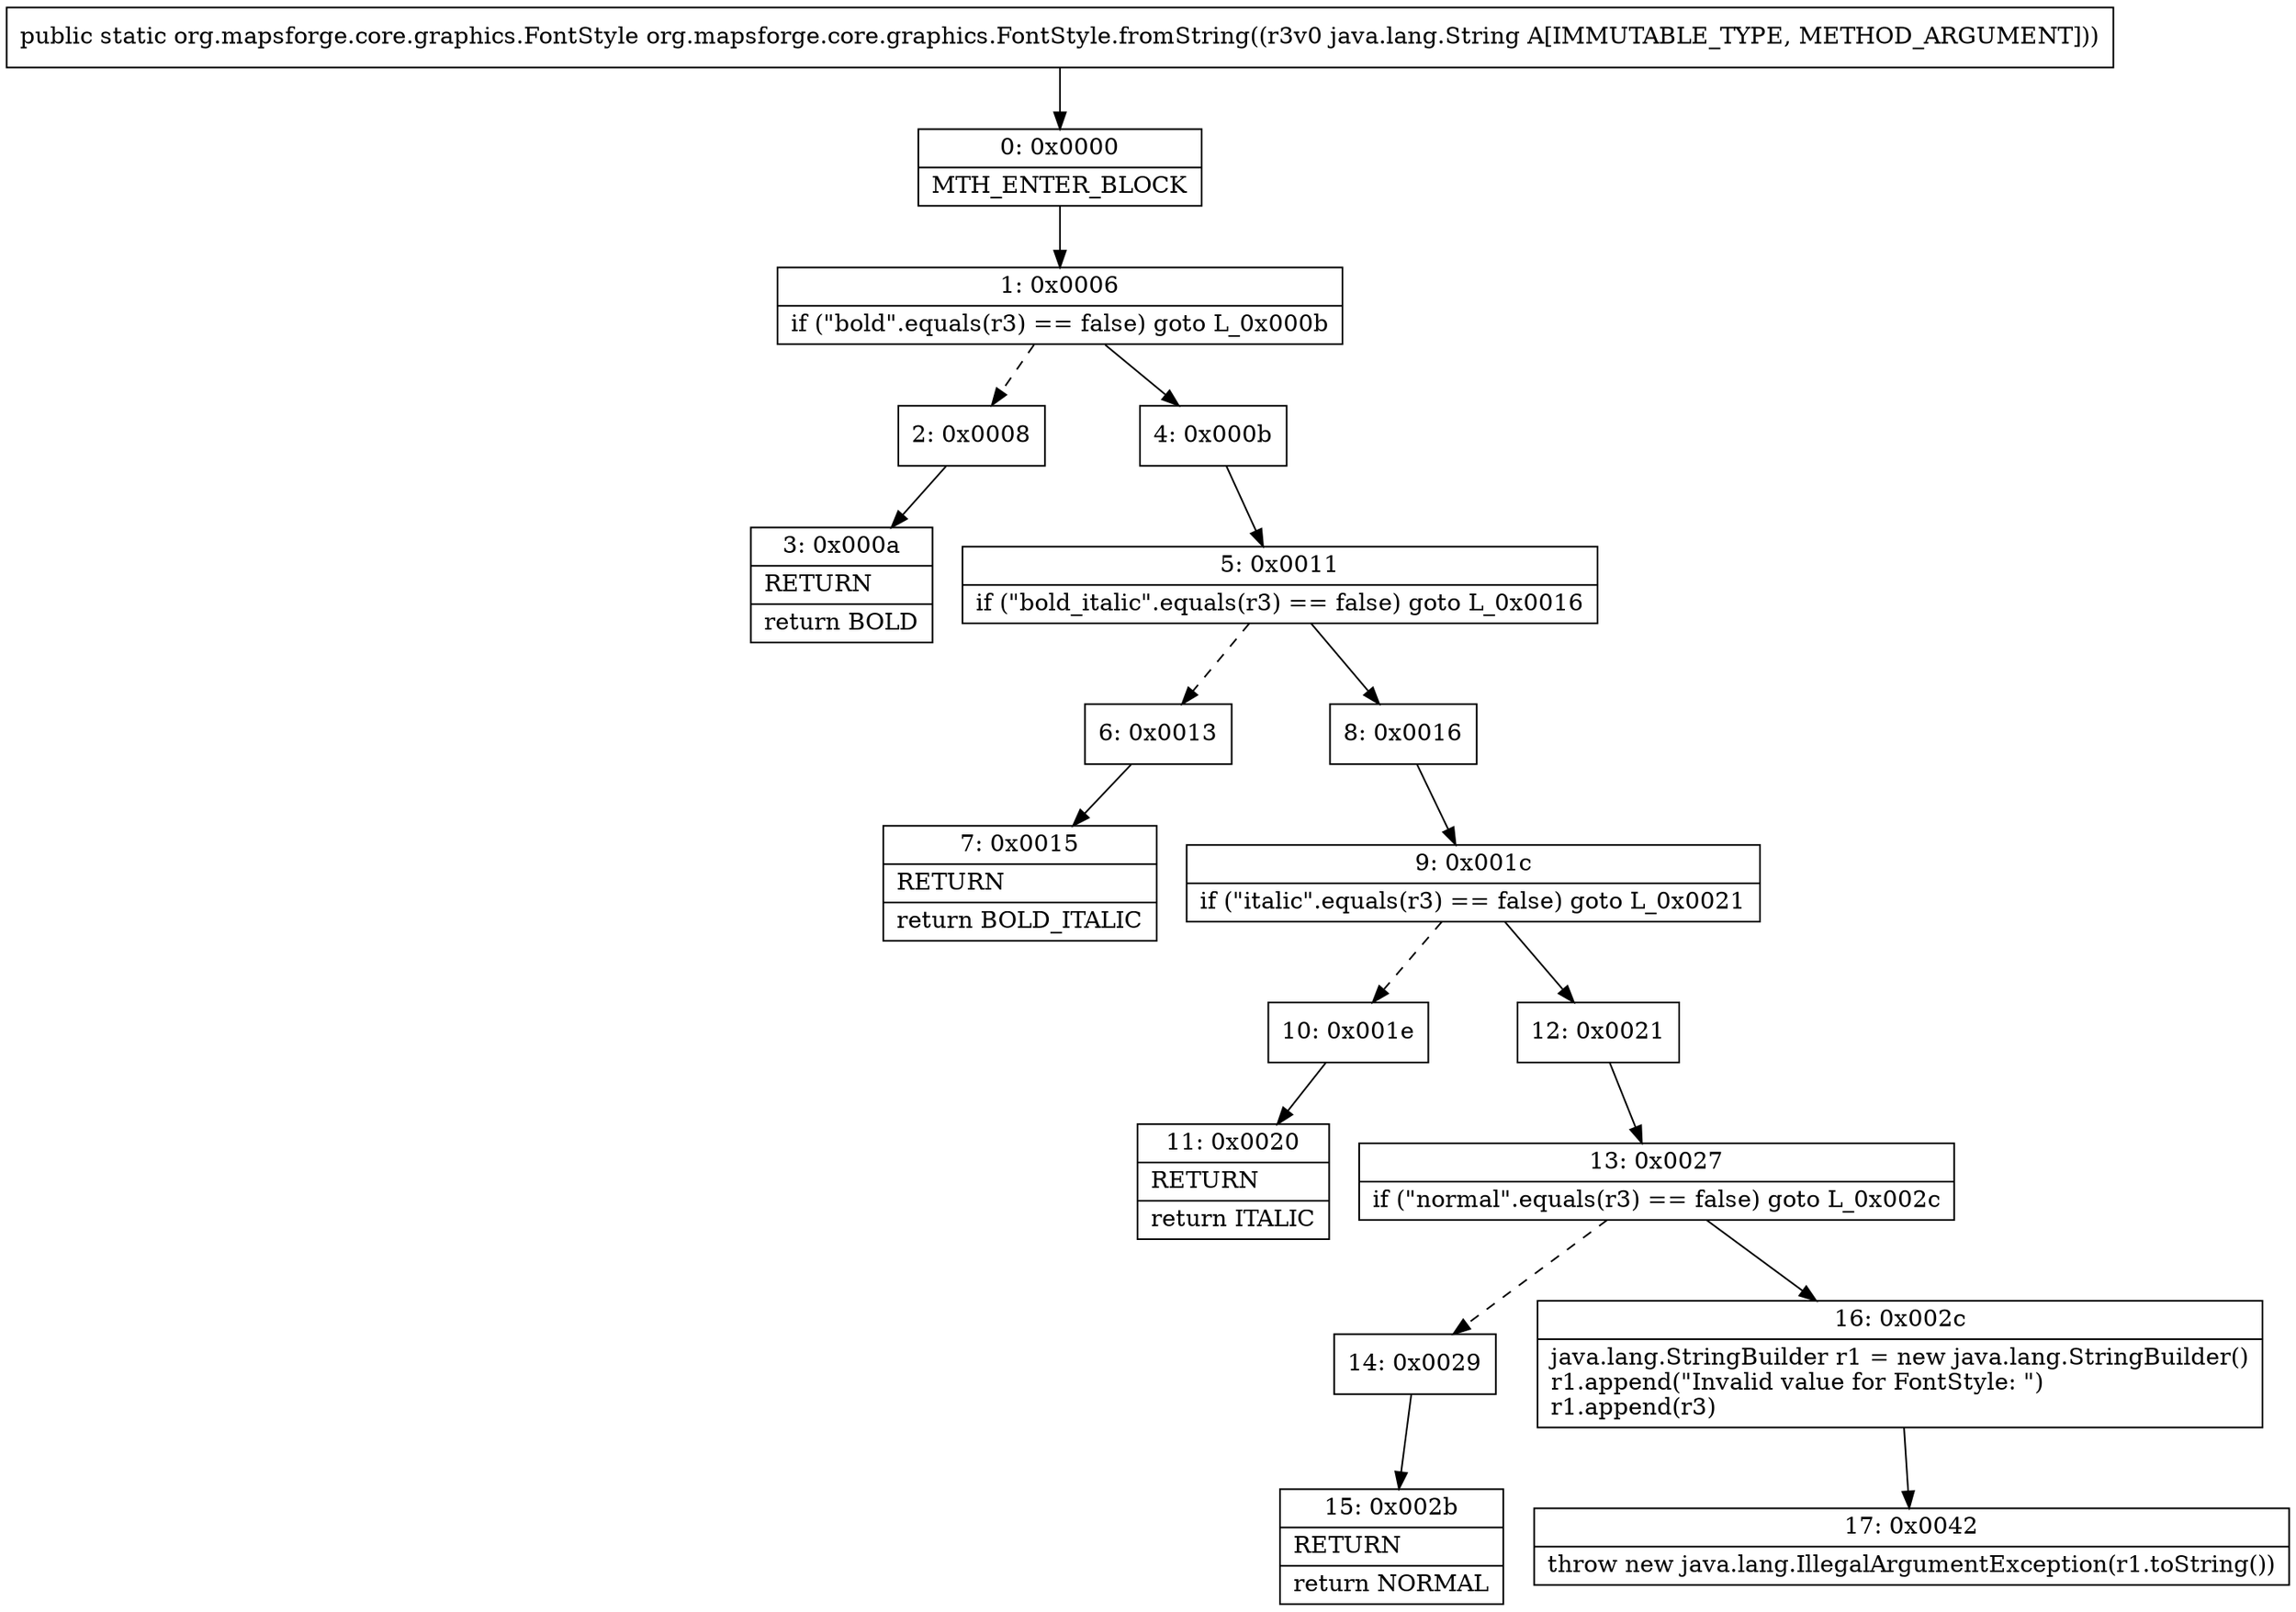 digraph "CFG fororg.mapsforge.core.graphics.FontStyle.fromString(Ljava\/lang\/String;)Lorg\/mapsforge\/core\/graphics\/FontStyle;" {
Node_0 [shape=record,label="{0\:\ 0x0000|MTH_ENTER_BLOCK\l}"];
Node_1 [shape=record,label="{1\:\ 0x0006|if (\"bold\".equals(r3) == false) goto L_0x000b\l}"];
Node_2 [shape=record,label="{2\:\ 0x0008}"];
Node_3 [shape=record,label="{3\:\ 0x000a|RETURN\l|return BOLD\l}"];
Node_4 [shape=record,label="{4\:\ 0x000b}"];
Node_5 [shape=record,label="{5\:\ 0x0011|if (\"bold_italic\".equals(r3) == false) goto L_0x0016\l}"];
Node_6 [shape=record,label="{6\:\ 0x0013}"];
Node_7 [shape=record,label="{7\:\ 0x0015|RETURN\l|return BOLD_ITALIC\l}"];
Node_8 [shape=record,label="{8\:\ 0x0016}"];
Node_9 [shape=record,label="{9\:\ 0x001c|if (\"italic\".equals(r3) == false) goto L_0x0021\l}"];
Node_10 [shape=record,label="{10\:\ 0x001e}"];
Node_11 [shape=record,label="{11\:\ 0x0020|RETURN\l|return ITALIC\l}"];
Node_12 [shape=record,label="{12\:\ 0x0021}"];
Node_13 [shape=record,label="{13\:\ 0x0027|if (\"normal\".equals(r3) == false) goto L_0x002c\l}"];
Node_14 [shape=record,label="{14\:\ 0x0029}"];
Node_15 [shape=record,label="{15\:\ 0x002b|RETURN\l|return NORMAL\l}"];
Node_16 [shape=record,label="{16\:\ 0x002c|java.lang.StringBuilder r1 = new java.lang.StringBuilder()\lr1.append(\"Invalid value for FontStyle: \")\lr1.append(r3)\l}"];
Node_17 [shape=record,label="{17\:\ 0x0042|throw new java.lang.IllegalArgumentException(r1.toString())\l}"];
MethodNode[shape=record,label="{public static org.mapsforge.core.graphics.FontStyle org.mapsforge.core.graphics.FontStyle.fromString((r3v0 java.lang.String A[IMMUTABLE_TYPE, METHOD_ARGUMENT])) }"];
MethodNode -> Node_0;
Node_0 -> Node_1;
Node_1 -> Node_2[style=dashed];
Node_1 -> Node_4;
Node_2 -> Node_3;
Node_4 -> Node_5;
Node_5 -> Node_6[style=dashed];
Node_5 -> Node_8;
Node_6 -> Node_7;
Node_8 -> Node_9;
Node_9 -> Node_10[style=dashed];
Node_9 -> Node_12;
Node_10 -> Node_11;
Node_12 -> Node_13;
Node_13 -> Node_14[style=dashed];
Node_13 -> Node_16;
Node_14 -> Node_15;
Node_16 -> Node_17;
}

